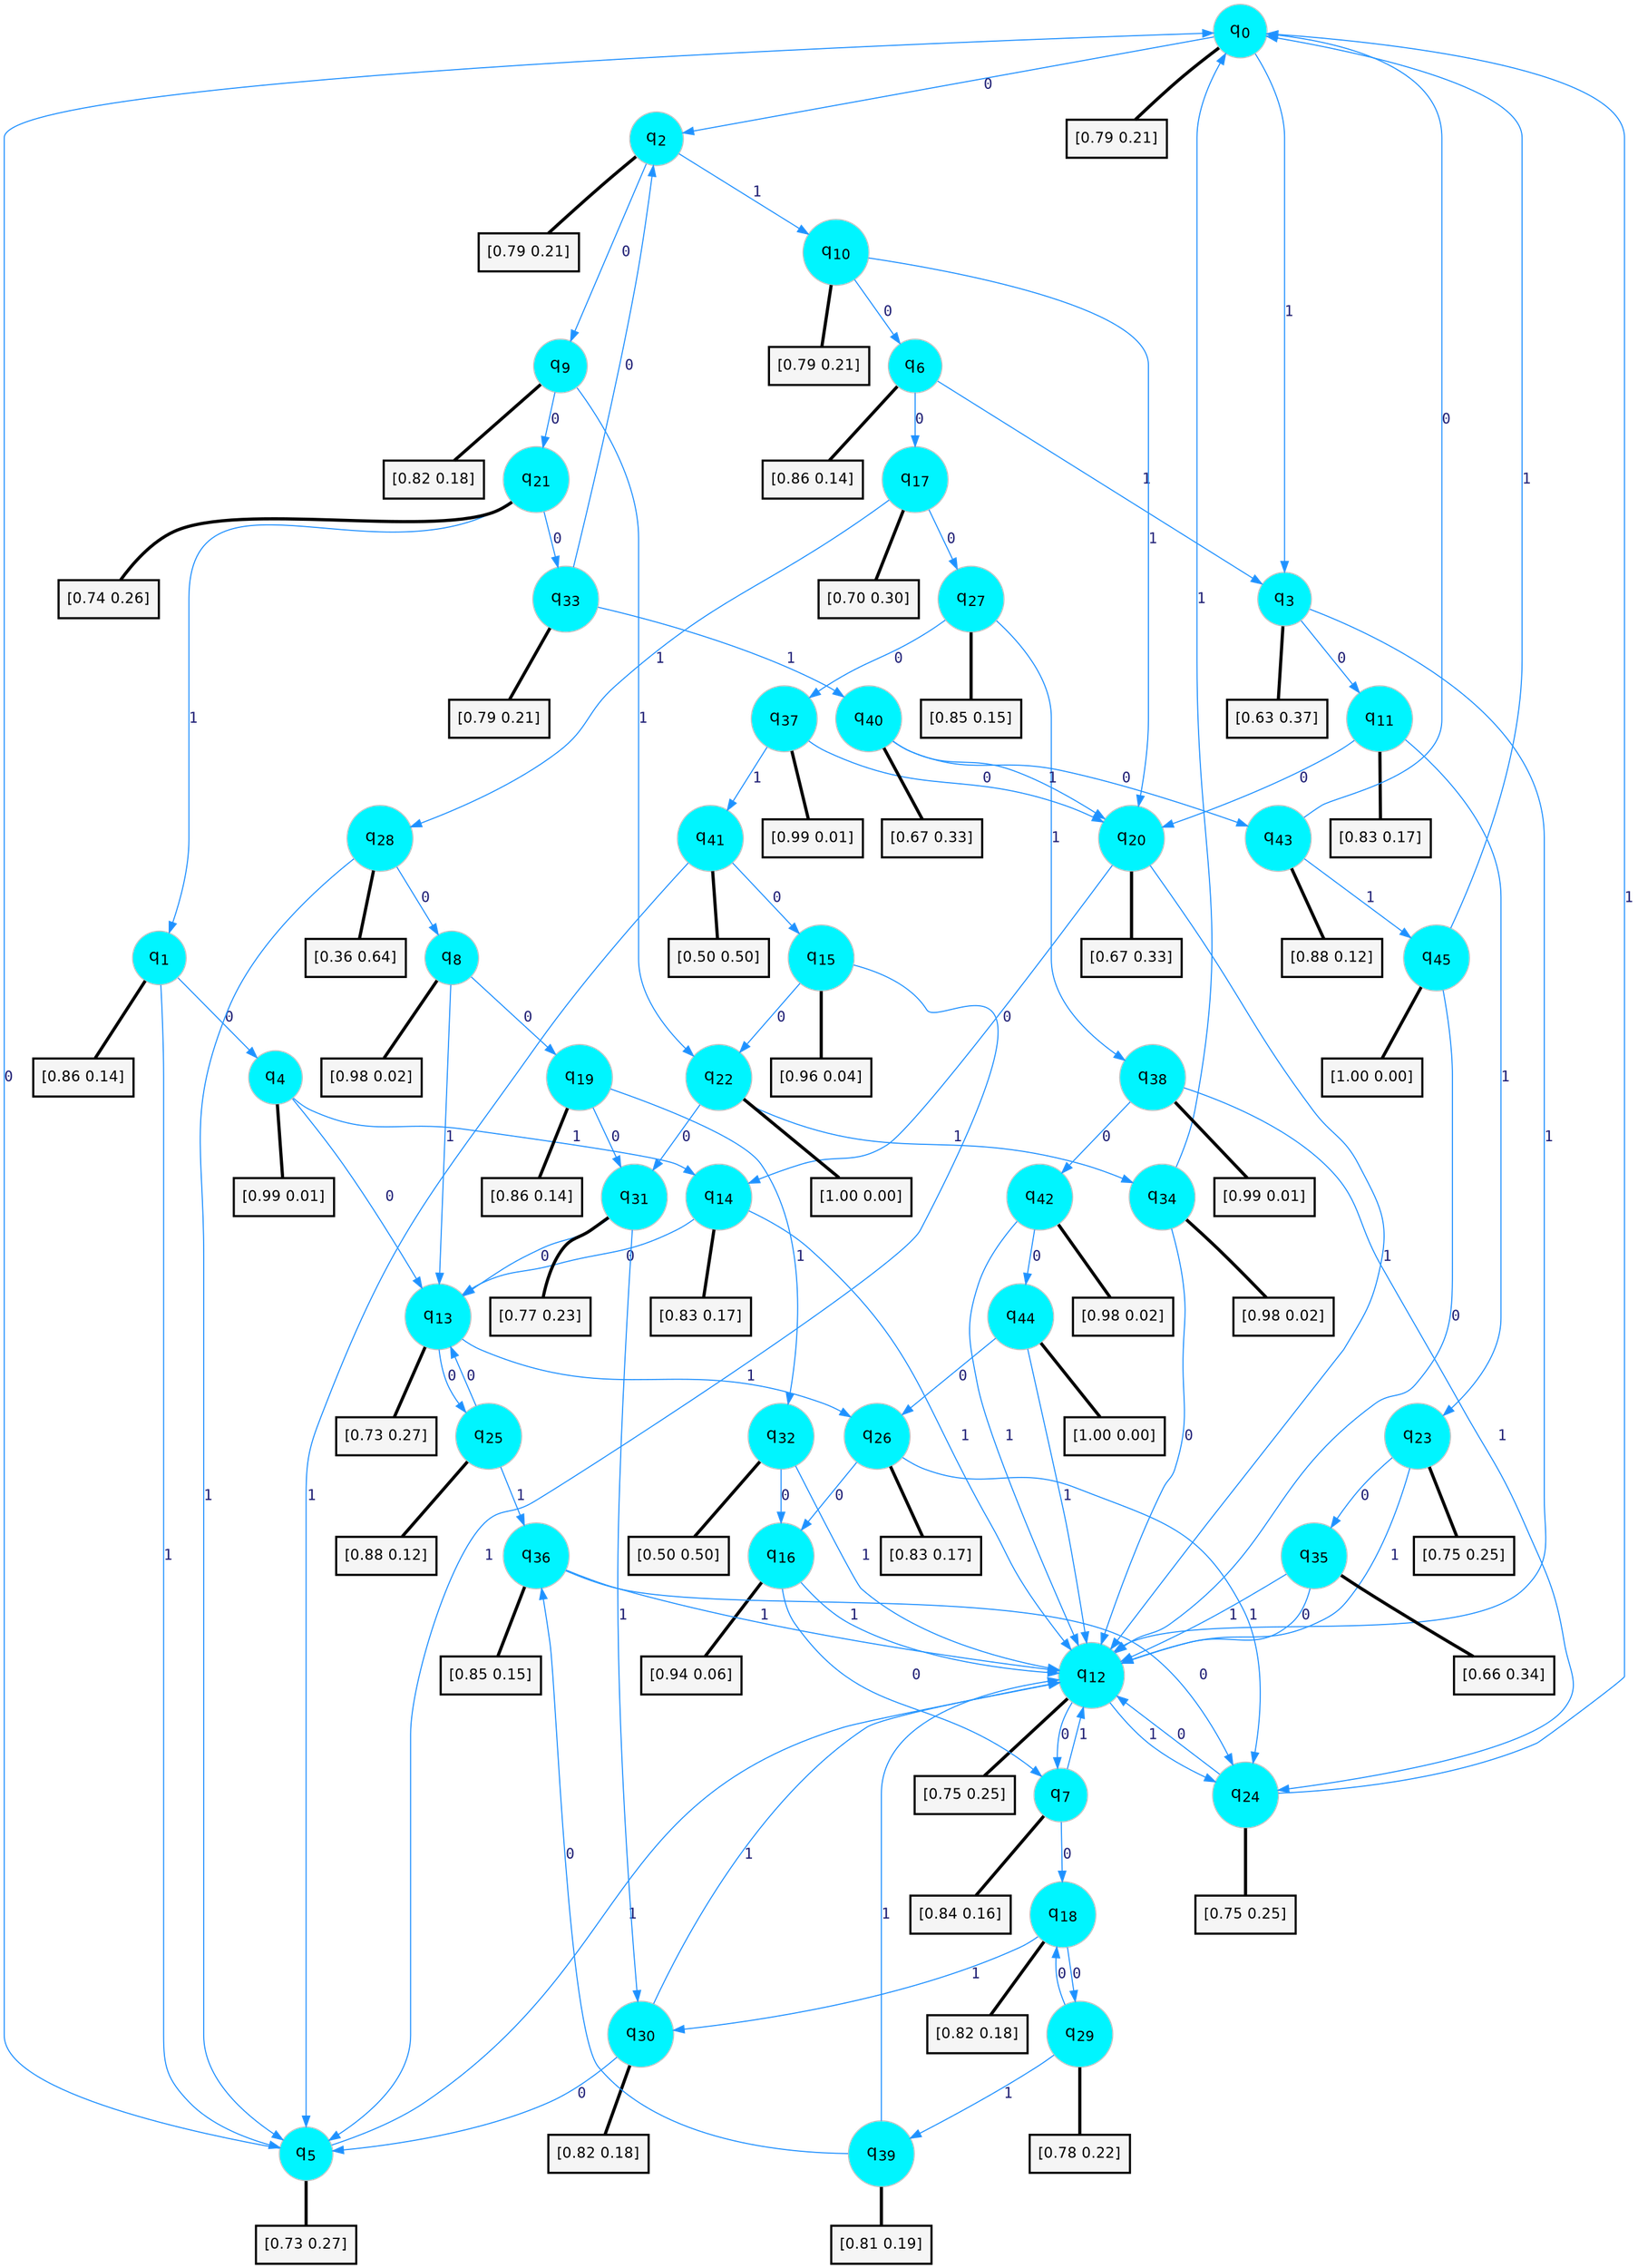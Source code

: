 digraph G {
graph [
bgcolor=transparent, dpi=300, rankdir=TD, size="40,25"];
node [
color=gray, fillcolor=turquoise1, fontcolor=black, fontname=Helvetica, fontsize=16, fontweight=bold, shape=circle, style=filled];
edge [
arrowsize=1, color=dodgerblue1, fontcolor=midnightblue, fontname=courier, fontweight=bold, penwidth=1, style=solid, weight=20];
0[label=<q<SUB>0</SUB>>];
1[label=<q<SUB>1</SUB>>];
2[label=<q<SUB>2</SUB>>];
3[label=<q<SUB>3</SUB>>];
4[label=<q<SUB>4</SUB>>];
5[label=<q<SUB>5</SUB>>];
6[label=<q<SUB>6</SUB>>];
7[label=<q<SUB>7</SUB>>];
8[label=<q<SUB>8</SUB>>];
9[label=<q<SUB>9</SUB>>];
10[label=<q<SUB>10</SUB>>];
11[label=<q<SUB>11</SUB>>];
12[label=<q<SUB>12</SUB>>];
13[label=<q<SUB>13</SUB>>];
14[label=<q<SUB>14</SUB>>];
15[label=<q<SUB>15</SUB>>];
16[label=<q<SUB>16</SUB>>];
17[label=<q<SUB>17</SUB>>];
18[label=<q<SUB>18</SUB>>];
19[label=<q<SUB>19</SUB>>];
20[label=<q<SUB>20</SUB>>];
21[label=<q<SUB>21</SUB>>];
22[label=<q<SUB>22</SUB>>];
23[label=<q<SUB>23</SUB>>];
24[label=<q<SUB>24</SUB>>];
25[label=<q<SUB>25</SUB>>];
26[label=<q<SUB>26</SUB>>];
27[label=<q<SUB>27</SUB>>];
28[label=<q<SUB>28</SUB>>];
29[label=<q<SUB>29</SUB>>];
30[label=<q<SUB>30</SUB>>];
31[label=<q<SUB>31</SUB>>];
32[label=<q<SUB>32</SUB>>];
33[label=<q<SUB>33</SUB>>];
34[label=<q<SUB>34</SUB>>];
35[label=<q<SUB>35</SUB>>];
36[label=<q<SUB>36</SUB>>];
37[label=<q<SUB>37</SUB>>];
38[label=<q<SUB>38</SUB>>];
39[label=<q<SUB>39</SUB>>];
40[label=<q<SUB>40</SUB>>];
41[label=<q<SUB>41</SUB>>];
42[label=<q<SUB>42</SUB>>];
43[label=<q<SUB>43</SUB>>];
44[label=<q<SUB>44</SUB>>];
45[label=<q<SUB>45</SUB>>];
46[label="[0.79 0.21]", shape=box,fontcolor=black, fontname=Helvetica, fontsize=14, penwidth=2, fillcolor=whitesmoke,color=black];
47[label="[0.86 0.14]", shape=box,fontcolor=black, fontname=Helvetica, fontsize=14, penwidth=2, fillcolor=whitesmoke,color=black];
48[label="[0.79 0.21]", shape=box,fontcolor=black, fontname=Helvetica, fontsize=14, penwidth=2, fillcolor=whitesmoke,color=black];
49[label="[0.63 0.37]", shape=box,fontcolor=black, fontname=Helvetica, fontsize=14, penwidth=2, fillcolor=whitesmoke,color=black];
50[label="[0.99 0.01]", shape=box,fontcolor=black, fontname=Helvetica, fontsize=14, penwidth=2, fillcolor=whitesmoke,color=black];
51[label="[0.73 0.27]", shape=box,fontcolor=black, fontname=Helvetica, fontsize=14, penwidth=2, fillcolor=whitesmoke,color=black];
52[label="[0.86 0.14]", shape=box,fontcolor=black, fontname=Helvetica, fontsize=14, penwidth=2, fillcolor=whitesmoke,color=black];
53[label="[0.84 0.16]", shape=box,fontcolor=black, fontname=Helvetica, fontsize=14, penwidth=2, fillcolor=whitesmoke,color=black];
54[label="[0.98 0.02]", shape=box,fontcolor=black, fontname=Helvetica, fontsize=14, penwidth=2, fillcolor=whitesmoke,color=black];
55[label="[0.82 0.18]", shape=box,fontcolor=black, fontname=Helvetica, fontsize=14, penwidth=2, fillcolor=whitesmoke,color=black];
56[label="[0.79 0.21]", shape=box,fontcolor=black, fontname=Helvetica, fontsize=14, penwidth=2, fillcolor=whitesmoke,color=black];
57[label="[0.83 0.17]", shape=box,fontcolor=black, fontname=Helvetica, fontsize=14, penwidth=2, fillcolor=whitesmoke,color=black];
58[label="[0.75 0.25]", shape=box,fontcolor=black, fontname=Helvetica, fontsize=14, penwidth=2, fillcolor=whitesmoke,color=black];
59[label="[0.73 0.27]", shape=box,fontcolor=black, fontname=Helvetica, fontsize=14, penwidth=2, fillcolor=whitesmoke,color=black];
60[label="[0.83 0.17]", shape=box,fontcolor=black, fontname=Helvetica, fontsize=14, penwidth=2, fillcolor=whitesmoke,color=black];
61[label="[0.96 0.04]", shape=box,fontcolor=black, fontname=Helvetica, fontsize=14, penwidth=2, fillcolor=whitesmoke,color=black];
62[label="[0.94 0.06]", shape=box,fontcolor=black, fontname=Helvetica, fontsize=14, penwidth=2, fillcolor=whitesmoke,color=black];
63[label="[0.70 0.30]", shape=box,fontcolor=black, fontname=Helvetica, fontsize=14, penwidth=2, fillcolor=whitesmoke,color=black];
64[label="[0.82 0.18]", shape=box,fontcolor=black, fontname=Helvetica, fontsize=14, penwidth=2, fillcolor=whitesmoke,color=black];
65[label="[0.86 0.14]", shape=box,fontcolor=black, fontname=Helvetica, fontsize=14, penwidth=2, fillcolor=whitesmoke,color=black];
66[label="[0.67 0.33]", shape=box,fontcolor=black, fontname=Helvetica, fontsize=14, penwidth=2, fillcolor=whitesmoke,color=black];
67[label="[0.74 0.26]", shape=box,fontcolor=black, fontname=Helvetica, fontsize=14, penwidth=2, fillcolor=whitesmoke,color=black];
68[label="[1.00 0.00]", shape=box,fontcolor=black, fontname=Helvetica, fontsize=14, penwidth=2, fillcolor=whitesmoke,color=black];
69[label="[0.75 0.25]", shape=box,fontcolor=black, fontname=Helvetica, fontsize=14, penwidth=2, fillcolor=whitesmoke,color=black];
70[label="[0.75 0.25]", shape=box,fontcolor=black, fontname=Helvetica, fontsize=14, penwidth=2, fillcolor=whitesmoke,color=black];
71[label="[0.88 0.12]", shape=box,fontcolor=black, fontname=Helvetica, fontsize=14, penwidth=2, fillcolor=whitesmoke,color=black];
72[label="[0.83 0.17]", shape=box,fontcolor=black, fontname=Helvetica, fontsize=14, penwidth=2, fillcolor=whitesmoke,color=black];
73[label="[0.85 0.15]", shape=box,fontcolor=black, fontname=Helvetica, fontsize=14, penwidth=2, fillcolor=whitesmoke,color=black];
74[label="[0.36 0.64]", shape=box,fontcolor=black, fontname=Helvetica, fontsize=14, penwidth=2, fillcolor=whitesmoke,color=black];
75[label="[0.78 0.22]", shape=box,fontcolor=black, fontname=Helvetica, fontsize=14, penwidth=2, fillcolor=whitesmoke,color=black];
76[label="[0.82 0.18]", shape=box,fontcolor=black, fontname=Helvetica, fontsize=14, penwidth=2, fillcolor=whitesmoke,color=black];
77[label="[0.77 0.23]", shape=box,fontcolor=black, fontname=Helvetica, fontsize=14, penwidth=2, fillcolor=whitesmoke,color=black];
78[label="[0.50 0.50]", shape=box,fontcolor=black, fontname=Helvetica, fontsize=14, penwidth=2, fillcolor=whitesmoke,color=black];
79[label="[0.79 0.21]", shape=box,fontcolor=black, fontname=Helvetica, fontsize=14, penwidth=2, fillcolor=whitesmoke,color=black];
80[label="[0.98 0.02]", shape=box,fontcolor=black, fontname=Helvetica, fontsize=14, penwidth=2, fillcolor=whitesmoke,color=black];
81[label="[0.66 0.34]", shape=box,fontcolor=black, fontname=Helvetica, fontsize=14, penwidth=2, fillcolor=whitesmoke,color=black];
82[label="[0.85 0.15]", shape=box,fontcolor=black, fontname=Helvetica, fontsize=14, penwidth=2, fillcolor=whitesmoke,color=black];
83[label="[0.99 0.01]", shape=box,fontcolor=black, fontname=Helvetica, fontsize=14, penwidth=2, fillcolor=whitesmoke,color=black];
84[label="[0.99 0.01]", shape=box,fontcolor=black, fontname=Helvetica, fontsize=14, penwidth=2, fillcolor=whitesmoke,color=black];
85[label="[0.81 0.19]", shape=box,fontcolor=black, fontname=Helvetica, fontsize=14, penwidth=2, fillcolor=whitesmoke,color=black];
86[label="[0.67 0.33]", shape=box,fontcolor=black, fontname=Helvetica, fontsize=14, penwidth=2, fillcolor=whitesmoke,color=black];
87[label="[0.50 0.50]", shape=box,fontcolor=black, fontname=Helvetica, fontsize=14, penwidth=2, fillcolor=whitesmoke,color=black];
88[label="[0.98 0.02]", shape=box,fontcolor=black, fontname=Helvetica, fontsize=14, penwidth=2, fillcolor=whitesmoke,color=black];
89[label="[0.88 0.12]", shape=box,fontcolor=black, fontname=Helvetica, fontsize=14, penwidth=2, fillcolor=whitesmoke,color=black];
90[label="[1.00 0.00]", shape=box,fontcolor=black, fontname=Helvetica, fontsize=14, penwidth=2, fillcolor=whitesmoke,color=black];
91[label="[1.00 0.00]", shape=box,fontcolor=black, fontname=Helvetica, fontsize=14, penwidth=2, fillcolor=whitesmoke,color=black];
0->2 [label=0];
0->3 [label=1];
0->46 [arrowhead=none, penwidth=3,color=black];
1->4 [label=0];
1->5 [label=1];
1->47 [arrowhead=none, penwidth=3,color=black];
2->9 [label=0];
2->10 [label=1];
2->48 [arrowhead=none, penwidth=3,color=black];
3->11 [label=0];
3->12 [label=1];
3->49 [arrowhead=none, penwidth=3,color=black];
4->13 [label=0];
4->14 [label=1];
4->50 [arrowhead=none, penwidth=3,color=black];
5->0 [label=0];
5->12 [label=1];
5->51 [arrowhead=none, penwidth=3,color=black];
6->17 [label=0];
6->3 [label=1];
6->52 [arrowhead=none, penwidth=3,color=black];
7->18 [label=0];
7->12 [label=1];
7->53 [arrowhead=none, penwidth=3,color=black];
8->19 [label=0];
8->13 [label=1];
8->54 [arrowhead=none, penwidth=3,color=black];
9->21 [label=0];
9->22 [label=1];
9->55 [arrowhead=none, penwidth=3,color=black];
10->6 [label=0];
10->20 [label=1];
10->56 [arrowhead=none, penwidth=3,color=black];
11->20 [label=0];
11->23 [label=1];
11->57 [arrowhead=none, penwidth=3,color=black];
12->7 [label=0];
12->24 [label=1];
12->58 [arrowhead=none, penwidth=3,color=black];
13->25 [label=0];
13->26 [label=1];
13->59 [arrowhead=none, penwidth=3,color=black];
14->13 [label=0];
14->12 [label=1];
14->60 [arrowhead=none, penwidth=3,color=black];
15->22 [label=0];
15->5 [label=1];
15->61 [arrowhead=none, penwidth=3,color=black];
16->7 [label=0];
16->12 [label=1];
16->62 [arrowhead=none, penwidth=3,color=black];
17->27 [label=0];
17->28 [label=1];
17->63 [arrowhead=none, penwidth=3,color=black];
18->29 [label=0];
18->30 [label=1];
18->64 [arrowhead=none, penwidth=3,color=black];
19->31 [label=0];
19->32 [label=1];
19->65 [arrowhead=none, penwidth=3,color=black];
20->14 [label=0];
20->12 [label=1];
20->66 [arrowhead=none, penwidth=3,color=black];
21->33 [label=0];
21->1 [label=1];
21->67 [arrowhead=none, penwidth=3,color=black];
22->31 [label=0];
22->34 [label=1];
22->68 [arrowhead=none, penwidth=3,color=black];
23->35 [label=0];
23->12 [label=1];
23->69 [arrowhead=none, penwidth=3,color=black];
24->12 [label=0];
24->0 [label=1];
24->70 [arrowhead=none, penwidth=3,color=black];
25->13 [label=0];
25->36 [label=1];
25->71 [arrowhead=none, penwidth=3,color=black];
26->16 [label=0];
26->24 [label=1];
26->72 [arrowhead=none, penwidth=3,color=black];
27->37 [label=0];
27->38 [label=1];
27->73 [arrowhead=none, penwidth=3,color=black];
28->8 [label=0];
28->5 [label=1];
28->74 [arrowhead=none, penwidth=3,color=black];
29->18 [label=0];
29->39 [label=1];
29->75 [arrowhead=none, penwidth=3,color=black];
30->5 [label=0];
30->12 [label=1];
30->76 [arrowhead=none, penwidth=3,color=black];
31->13 [label=0];
31->30 [label=1];
31->77 [arrowhead=none, penwidth=3,color=black];
32->16 [label=0];
32->12 [label=1];
32->78 [arrowhead=none, penwidth=3,color=black];
33->2 [label=0];
33->40 [label=1];
33->79 [arrowhead=none, penwidth=3,color=black];
34->12 [label=0];
34->0 [label=1];
34->80 [arrowhead=none, penwidth=3,color=black];
35->12 [label=0];
35->12 [label=1];
35->81 [arrowhead=none, penwidth=3,color=black];
36->24 [label=0];
36->12 [label=1];
36->82 [arrowhead=none, penwidth=3,color=black];
37->20 [label=0];
37->41 [label=1];
37->83 [arrowhead=none, penwidth=3,color=black];
38->42 [label=0];
38->24 [label=1];
38->84 [arrowhead=none, penwidth=3,color=black];
39->36 [label=0];
39->12 [label=1];
39->85 [arrowhead=none, penwidth=3,color=black];
40->43 [label=0];
40->20 [label=1];
40->86 [arrowhead=none, penwidth=3,color=black];
41->15 [label=0];
41->5 [label=1];
41->87 [arrowhead=none, penwidth=3,color=black];
42->44 [label=0];
42->12 [label=1];
42->88 [arrowhead=none, penwidth=3,color=black];
43->0 [label=0];
43->45 [label=1];
43->89 [arrowhead=none, penwidth=3,color=black];
44->26 [label=0];
44->12 [label=1];
44->90 [arrowhead=none, penwidth=3,color=black];
45->12 [label=0];
45->0 [label=1];
45->91 [arrowhead=none, penwidth=3,color=black];
}
